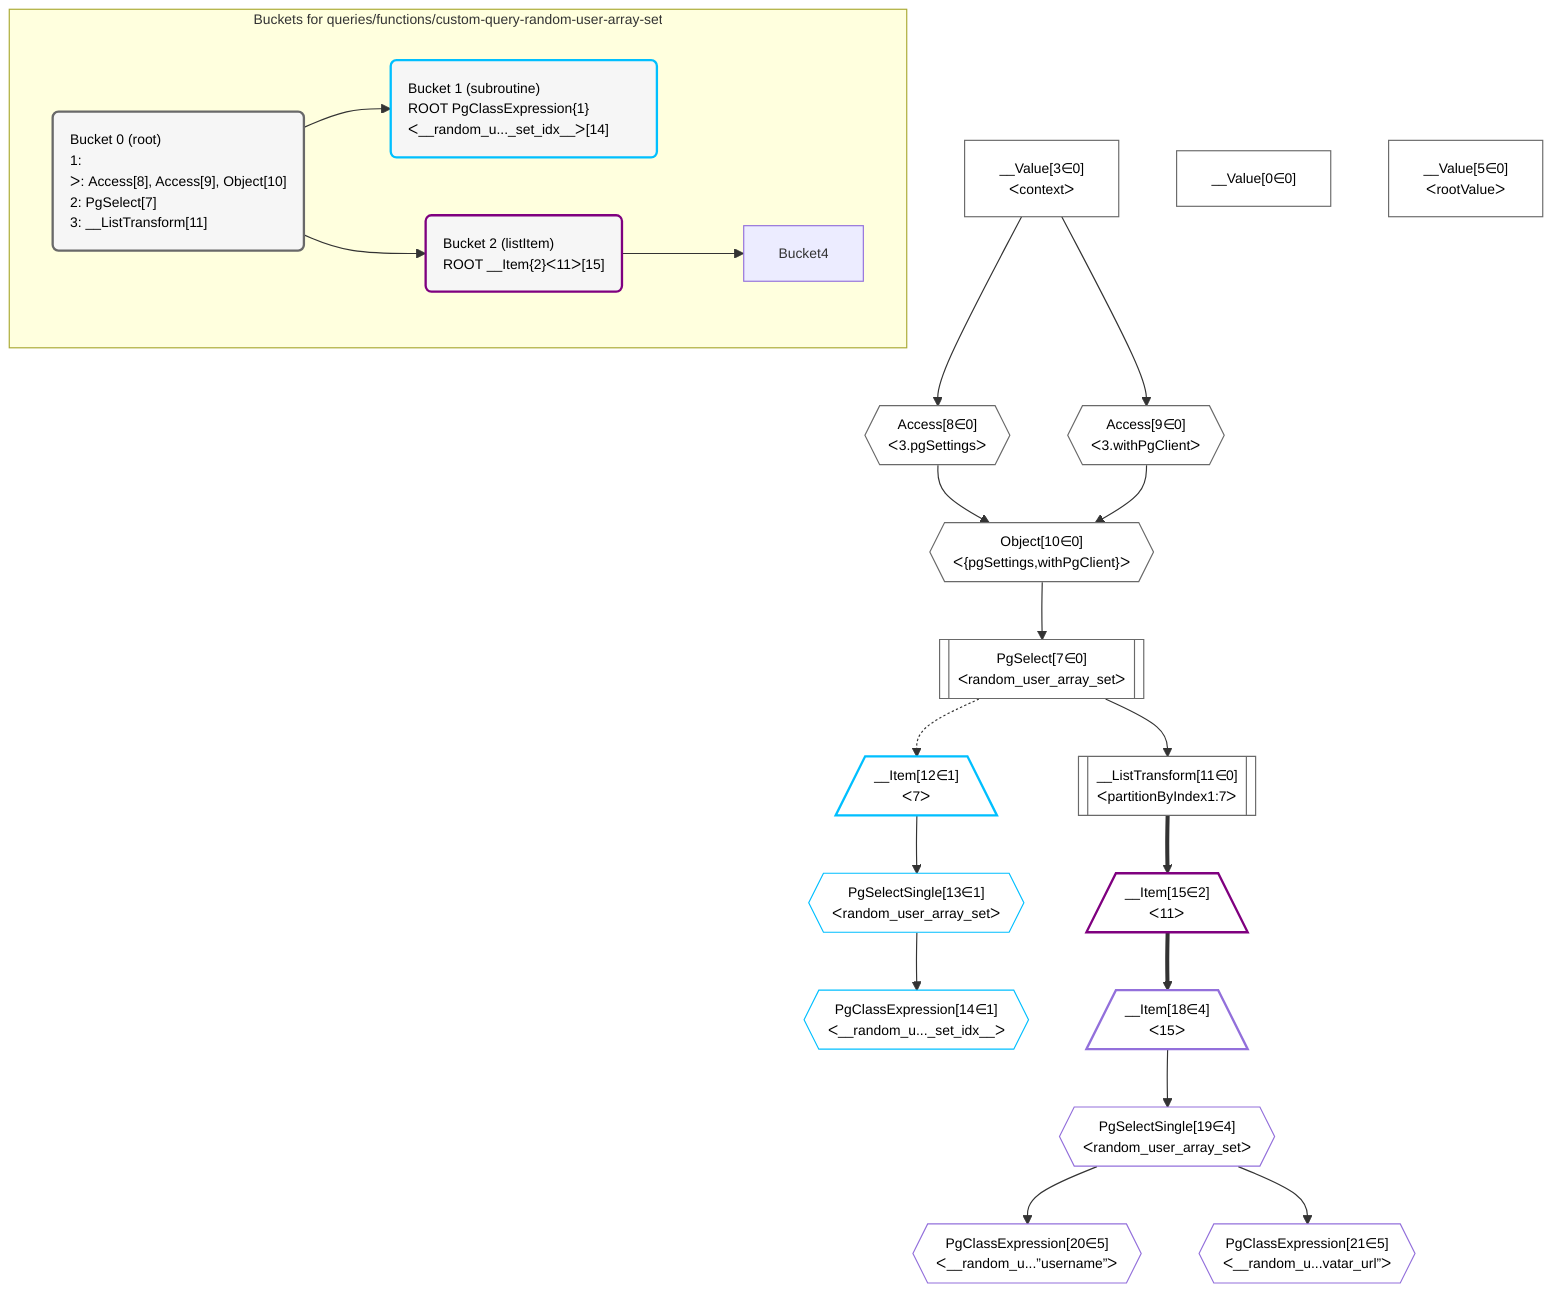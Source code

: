 %%{init: {'themeVariables': { 'fontSize': '12px'}}}%%
graph TD
    classDef path fill:#eee,stroke:#000,color:#000
    classDef plan fill:#fff,stroke-width:1px,color:#000
    classDef itemplan fill:#fff,stroke-width:2px,color:#000
    classDef unbatchedplan fill:#dff,stroke-width:1px,color:#000
    classDef sideeffectplan fill:#fcc,stroke-width:2px,color:#000
    classDef bucket fill:#f6f6f6,color:#000,stroke-width:2px,text-align:left


    %% plan dependencies
    Object10{{"Object[10∈0]<br />ᐸ{pgSettings,withPgClient}ᐳ"}}:::plan
    Access8{{"Access[8∈0]<br />ᐸ3.pgSettingsᐳ"}}:::plan
    Access9{{"Access[9∈0]<br />ᐸ3.withPgClientᐳ"}}:::plan
    Access8 & Access9 --> Object10
    PgSelect7[["PgSelect[7∈0]<br />ᐸrandom_user_array_setᐳ"]]:::plan
    Object10 --> PgSelect7
    __Value3["__Value[3∈0]<br />ᐸcontextᐳ"]:::plan
    __Value3 --> Access8
    __Value3 --> Access9
    __ListTransform11[["__ListTransform[11∈0]<br />ᐸpartitionByIndex1:7ᐳ"]]:::plan
    PgSelect7 --> __ListTransform11
    __Value0["__Value[0∈0]"]:::plan
    __Value5["__Value[5∈0]<br />ᐸrootValueᐳ"]:::plan
    __Item12[/"__Item[12∈1]<br />ᐸ7ᐳ"\]:::itemplan
    PgSelect7 -.-> __Item12
    PgSelectSingle13{{"PgSelectSingle[13∈1]<br />ᐸrandom_user_array_setᐳ"}}:::plan
    __Item12 --> PgSelectSingle13
    PgClassExpression14{{"PgClassExpression[14∈1]<br />ᐸ__random_u..._set_idx__ᐳ"}}:::plan
    PgSelectSingle13 --> PgClassExpression14
    __Item15[/"__Item[15∈2]<br />ᐸ11ᐳ"\]:::itemplan
    __ListTransform11 ==> __Item15
    __Item18[/"__Item[18∈4]<br />ᐸ15ᐳ"\]:::itemplan
    __Item15 ==> __Item18
    PgSelectSingle19{{"PgSelectSingle[19∈4]<br />ᐸrandom_user_array_setᐳ"}}:::plan
    __Item18 --> PgSelectSingle19
    PgClassExpression20{{"PgClassExpression[20∈5]<br />ᐸ__random_u...”username”ᐳ"}}:::plan
    PgSelectSingle19 --> PgClassExpression20
    PgClassExpression21{{"PgClassExpression[21∈5]<br />ᐸ__random_u...vatar_url”ᐳ"}}:::plan
    PgSelectSingle19 --> PgClassExpression21

    %% define steps

    subgraph "Buckets for queries/functions/custom-query-random-user-array-set"
    Bucket0("Bucket 0 (root)<br />1: <br />ᐳ: Access[8], Access[9], Object[10]<br />2: PgSelect[7]<br />3: __ListTransform[11]"):::bucket
    classDef bucket0 stroke:#696969
    class Bucket0,__Value0,__Value3,__Value5,PgSelect7,Access8,Access9,Object10,__ListTransform11 bucket0
    Bucket1("Bucket 1 (subroutine)<br />ROOT PgClassExpression{1}ᐸ__random_u..._set_idx__ᐳ[14]"):::bucket
    classDef bucket1 stroke:#00bfff
    class Bucket1,__Item12,PgSelectSingle13,PgClassExpression14 bucket1
    Bucket2("Bucket 2 (listItem)<br />ROOT __Item{2}ᐸ11ᐳ[15]"):::bucket
    classDef bucket2 stroke:#7f007f
    class Bucket2,__Item15 bucket2
    Bucket0 --> Bucket1 & Bucket2
    Bucket2 --> Bucket4
    end